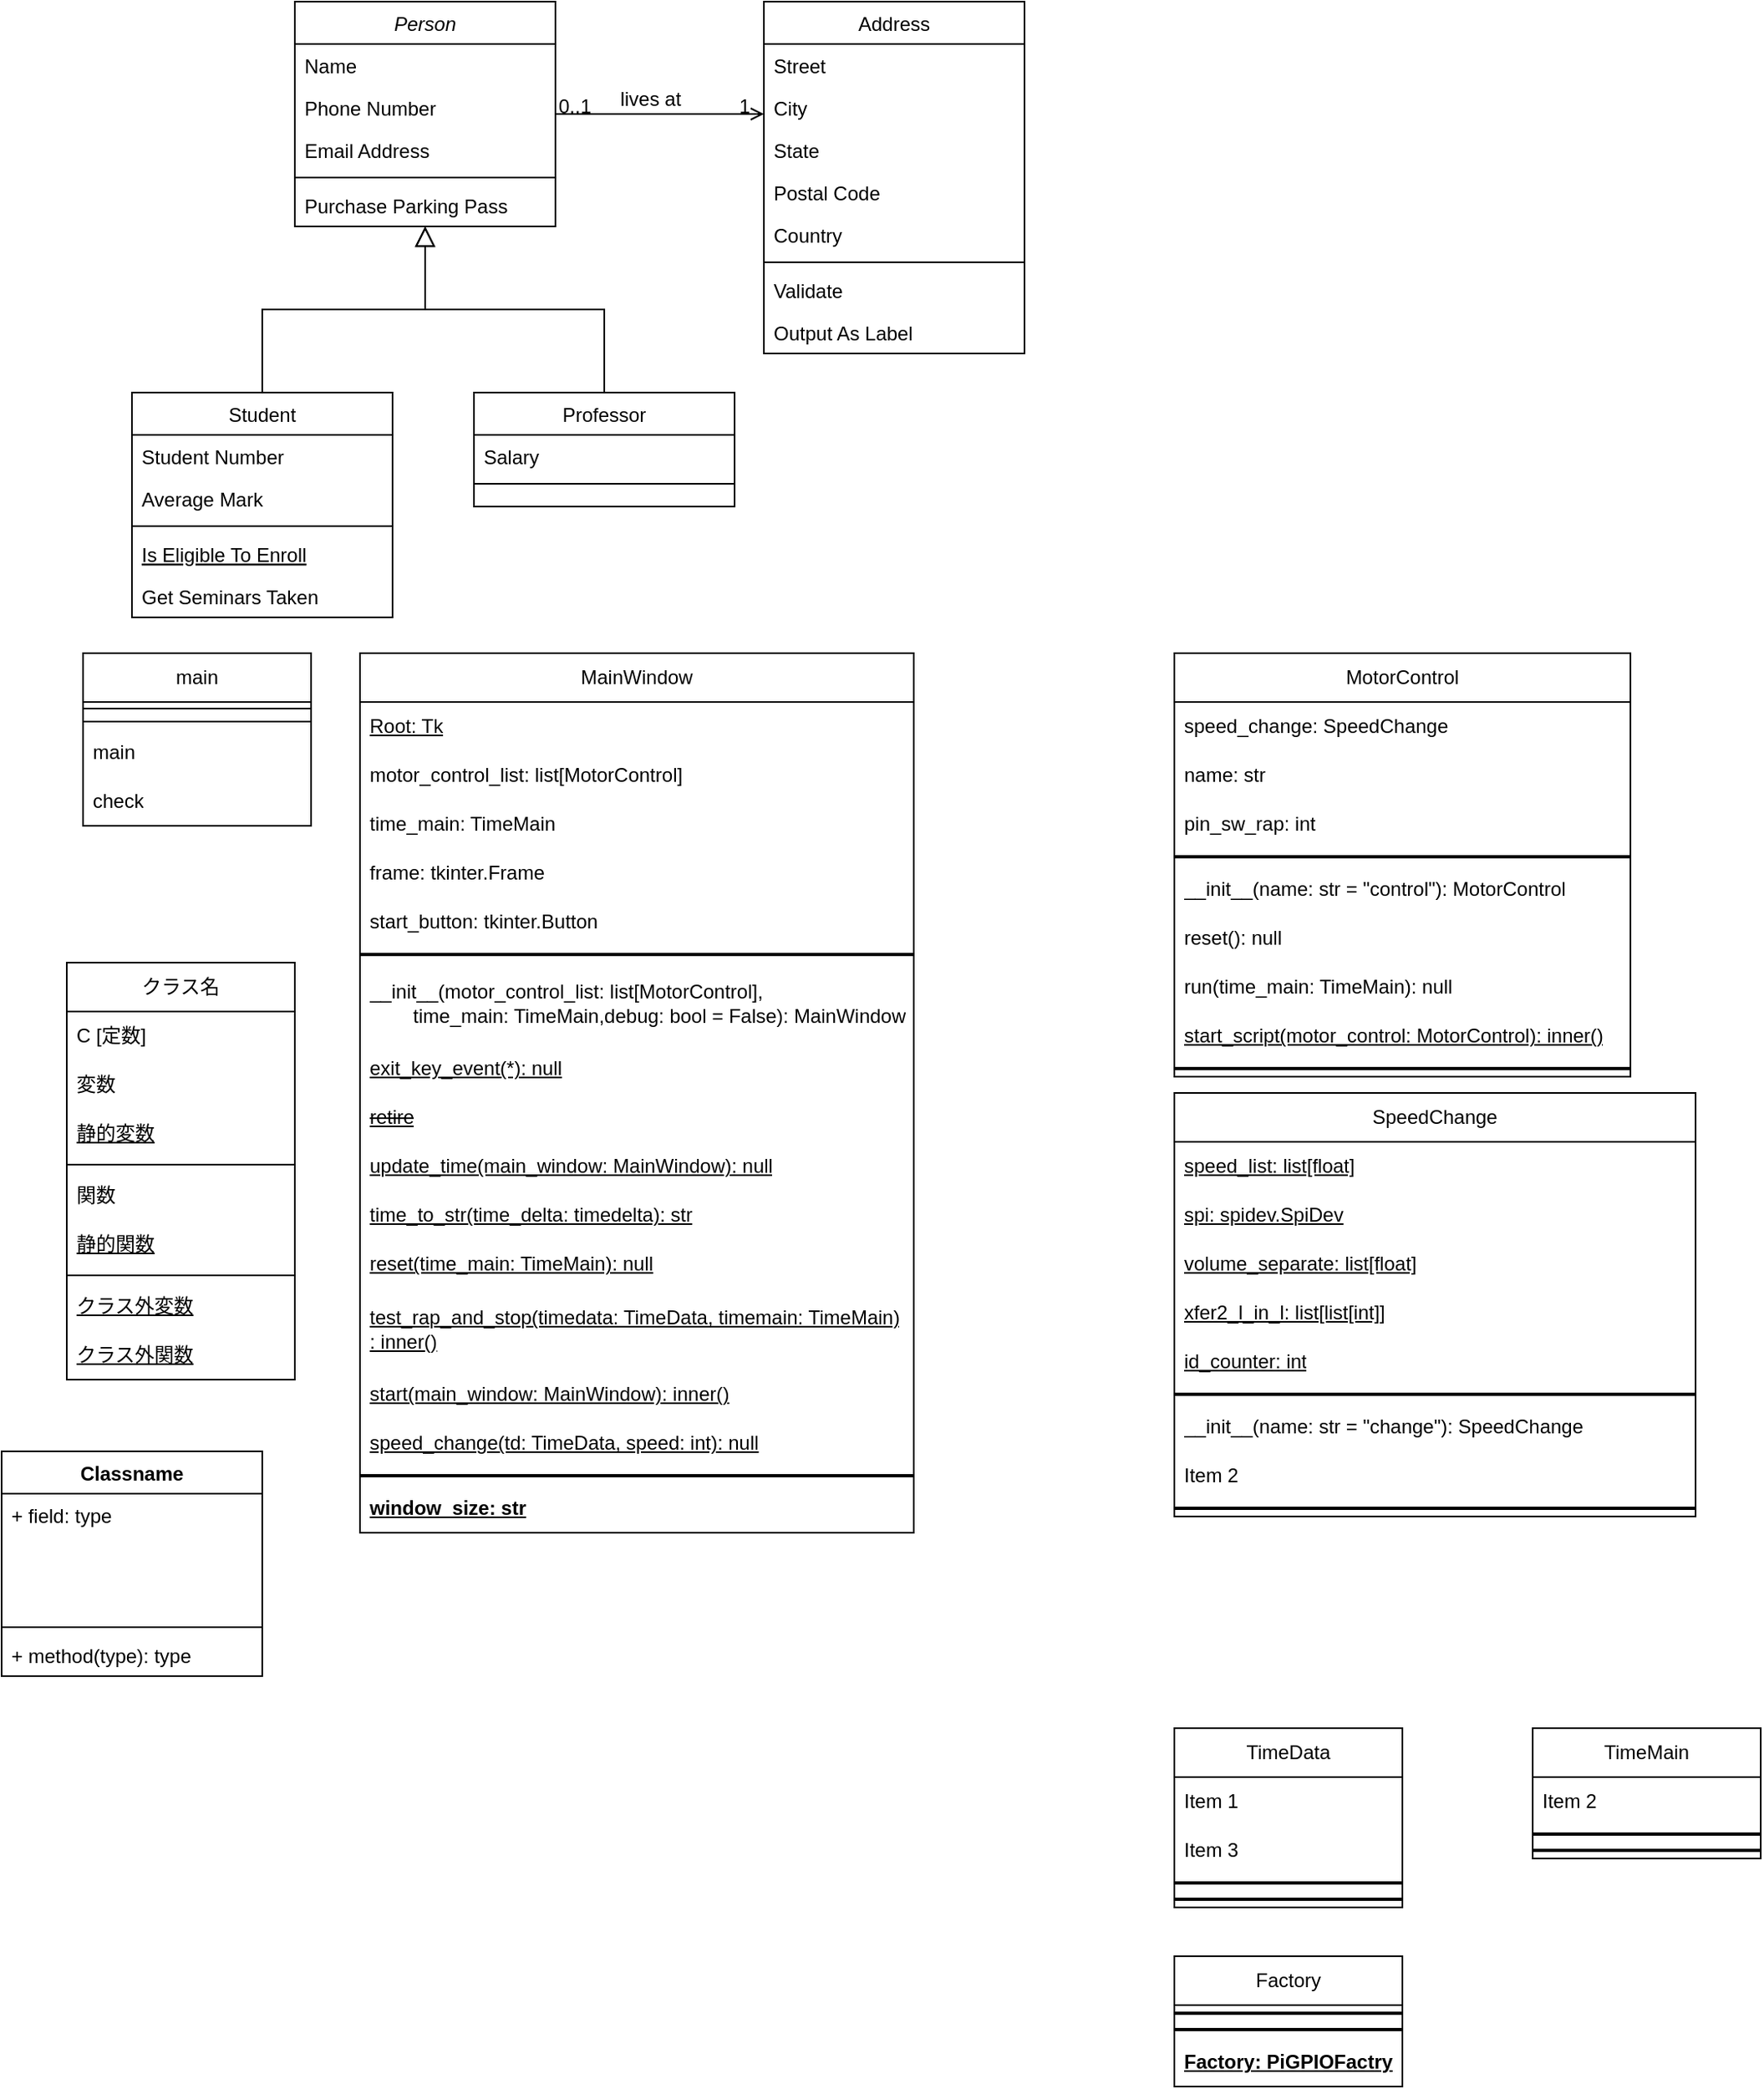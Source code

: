 <mxfile version="21.8.1" type="github">
  <diagram id="C5RBs43oDa-KdzZeNtuy" name="Page-1">
    <mxGraphModel dx="775" dy="405" grid="1" gridSize="10" guides="1" tooltips="1" connect="1" arrows="1" fold="1" page="1" pageScale="1" pageWidth="827" pageHeight="1169" math="0" shadow="0">
      <root>
        <mxCell id="WIyWlLk6GJQsqaUBKTNV-0" />
        <mxCell id="WIyWlLk6GJQsqaUBKTNV-1" parent="WIyWlLk6GJQsqaUBKTNV-0" />
        <mxCell id="zkfFHV4jXpPFQw0GAbJ--0" value="Person" style="swimlane;fontStyle=2;align=center;verticalAlign=top;childLayout=stackLayout;horizontal=1;startSize=26;horizontalStack=0;resizeParent=1;resizeLast=0;collapsible=1;marginBottom=0;rounded=0;shadow=0;strokeWidth=1;" parent="WIyWlLk6GJQsqaUBKTNV-1" vertex="1">
          <mxGeometry x="220" y="120" width="160" height="138" as="geometry">
            <mxRectangle x="220" y="120" width="160" height="26" as="alternateBounds" />
          </mxGeometry>
        </mxCell>
        <mxCell id="zkfFHV4jXpPFQw0GAbJ--1" value="Name" style="text;align=left;verticalAlign=top;spacingLeft=4;spacingRight=4;overflow=hidden;rotatable=0;points=[[0,0.5],[1,0.5]];portConstraint=eastwest;" parent="zkfFHV4jXpPFQw0GAbJ--0" vertex="1">
          <mxGeometry y="26" width="160" height="26" as="geometry" />
        </mxCell>
        <mxCell id="zkfFHV4jXpPFQw0GAbJ--2" value="Phone Number" style="text;align=left;verticalAlign=top;spacingLeft=4;spacingRight=4;overflow=hidden;rotatable=0;points=[[0,0.5],[1,0.5]];portConstraint=eastwest;rounded=0;shadow=0;html=0;" parent="zkfFHV4jXpPFQw0GAbJ--0" vertex="1">
          <mxGeometry y="52" width="160" height="26" as="geometry" />
        </mxCell>
        <mxCell id="zkfFHV4jXpPFQw0GAbJ--3" value="Email Address" style="text;align=left;verticalAlign=top;spacingLeft=4;spacingRight=4;overflow=hidden;rotatable=0;points=[[0,0.5],[1,0.5]];portConstraint=eastwest;rounded=0;shadow=0;html=0;" parent="zkfFHV4jXpPFQw0GAbJ--0" vertex="1">
          <mxGeometry y="78" width="160" height="26" as="geometry" />
        </mxCell>
        <mxCell id="zkfFHV4jXpPFQw0GAbJ--4" value="" style="line;html=1;strokeWidth=1;align=left;verticalAlign=middle;spacingTop=-1;spacingLeft=3;spacingRight=3;rotatable=0;labelPosition=right;points=[];portConstraint=eastwest;" parent="zkfFHV4jXpPFQw0GAbJ--0" vertex="1">
          <mxGeometry y="104" width="160" height="8" as="geometry" />
        </mxCell>
        <mxCell id="zkfFHV4jXpPFQw0GAbJ--5" value="Purchase Parking Pass" style="text;align=left;verticalAlign=top;spacingLeft=4;spacingRight=4;overflow=hidden;rotatable=0;points=[[0,0.5],[1,0.5]];portConstraint=eastwest;" parent="zkfFHV4jXpPFQw0GAbJ--0" vertex="1">
          <mxGeometry y="112" width="160" height="26" as="geometry" />
        </mxCell>
        <mxCell id="zkfFHV4jXpPFQw0GAbJ--6" value="Student" style="swimlane;fontStyle=0;align=center;verticalAlign=top;childLayout=stackLayout;horizontal=1;startSize=26;horizontalStack=0;resizeParent=1;resizeLast=0;collapsible=1;marginBottom=0;rounded=0;shadow=0;strokeWidth=1;" parent="WIyWlLk6GJQsqaUBKTNV-1" vertex="1">
          <mxGeometry x="120" y="360" width="160" height="138" as="geometry">
            <mxRectangle x="130" y="380" width="160" height="26" as="alternateBounds" />
          </mxGeometry>
        </mxCell>
        <mxCell id="zkfFHV4jXpPFQw0GAbJ--7" value="Student Number" style="text;align=left;verticalAlign=top;spacingLeft=4;spacingRight=4;overflow=hidden;rotatable=0;points=[[0,0.5],[1,0.5]];portConstraint=eastwest;" parent="zkfFHV4jXpPFQw0GAbJ--6" vertex="1">
          <mxGeometry y="26" width="160" height="26" as="geometry" />
        </mxCell>
        <mxCell id="zkfFHV4jXpPFQw0GAbJ--8" value="Average Mark" style="text;align=left;verticalAlign=top;spacingLeft=4;spacingRight=4;overflow=hidden;rotatable=0;points=[[0,0.5],[1,0.5]];portConstraint=eastwest;rounded=0;shadow=0;html=0;" parent="zkfFHV4jXpPFQw0GAbJ--6" vertex="1">
          <mxGeometry y="52" width="160" height="26" as="geometry" />
        </mxCell>
        <mxCell id="zkfFHV4jXpPFQw0GAbJ--9" value="" style="line;html=1;strokeWidth=1;align=left;verticalAlign=middle;spacingTop=-1;spacingLeft=3;spacingRight=3;rotatable=0;labelPosition=right;points=[];portConstraint=eastwest;" parent="zkfFHV4jXpPFQw0GAbJ--6" vertex="1">
          <mxGeometry y="78" width="160" height="8" as="geometry" />
        </mxCell>
        <mxCell id="zkfFHV4jXpPFQw0GAbJ--10" value="Is Eligible To Enroll" style="text;align=left;verticalAlign=top;spacingLeft=4;spacingRight=4;overflow=hidden;rotatable=0;points=[[0,0.5],[1,0.5]];portConstraint=eastwest;fontStyle=4" parent="zkfFHV4jXpPFQw0GAbJ--6" vertex="1">
          <mxGeometry y="86" width="160" height="26" as="geometry" />
        </mxCell>
        <mxCell id="zkfFHV4jXpPFQw0GAbJ--11" value="Get Seminars Taken" style="text;align=left;verticalAlign=top;spacingLeft=4;spacingRight=4;overflow=hidden;rotatable=0;points=[[0,0.5],[1,0.5]];portConstraint=eastwest;" parent="zkfFHV4jXpPFQw0GAbJ--6" vertex="1">
          <mxGeometry y="112" width="160" height="26" as="geometry" />
        </mxCell>
        <mxCell id="zkfFHV4jXpPFQw0GAbJ--12" value="" style="endArrow=block;endSize=10;endFill=0;shadow=0;strokeWidth=1;rounded=0;edgeStyle=elbowEdgeStyle;elbow=vertical;" parent="WIyWlLk6GJQsqaUBKTNV-1" source="zkfFHV4jXpPFQw0GAbJ--6" target="zkfFHV4jXpPFQw0GAbJ--0" edge="1">
          <mxGeometry width="160" relative="1" as="geometry">
            <mxPoint x="200" y="203" as="sourcePoint" />
            <mxPoint x="200" y="203" as="targetPoint" />
          </mxGeometry>
        </mxCell>
        <mxCell id="zkfFHV4jXpPFQw0GAbJ--13" value="Professor" style="swimlane;fontStyle=0;align=center;verticalAlign=top;childLayout=stackLayout;horizontal=1;startSize=26;horizontalStack=0;resizeParent=1;resizeLast=0;collapsible=1;marginBottom=0;rounded=0;shadow=0;strokeWidth=1;" parent="WIyWlLk6GJQsqaUBKTNV-1" vertex="1">
          <mxGeometry x="330" y="360" width="160" height="70" as="geometry">
            <mxRectangle x="340" y="380" width="170" height="26" as="alternateBounds" />
          </mxGeometry>
        </mxCell>
        <mxCell id="zkfFHV4jXpPFQw0GAbJ--14" value="Salary" style="text;align=left;verticalAlign=top;spacingLeft=4;spacingRight=4;overflow=hidden;rotatable=0;points=[[0,0.5],[1,0.5]];portConstraint=eastwest;" parent="zkfFHV4jXpPFQw0GAbJ--13" vertex="1">
          <mxGeometry y="26" width="160" height="26" as="geometry" />
        </mxCell>
        <mxCell id="zkfFHV4jXpPFQw0GAbJ--15" value="" style="line;html=1;strokeWidth=1;align=left;verticalAlign=middle;spacingTop=-1;spacingLeft=3;spacingRight=3;rotatable=0;labelPosition=right;points=[];portConstraint=eastwest;" parent="zkfFHV4jXpPFQw0GAbJ--13" vertex="1">
          <mxGeometry y="52" width="160" height="8" as="geometry" />
        </mxCell>
        <mxCell id="zkfFHV4jXpPFQw0GAbJ--16" value="" style="endArrow=block;endSize=10;endFill=0;shadow=0;strokeWidth=1;rounded=0;edgeStyle=elbowEdgeStyle;elbow=vertical;" parent="WIyWlLk6GJQsqaUBKTNV-1" source="zkfFHV4jXpPFQw0GAbJ--13" target="zkfFHV4jXpPFQw0GAbJ--0" edge="1">
          <mxGeometry width="160" relative="1" as="geometry">
            <mxPoint x="210" y="373" as="sourcePoint" />
            <mxPoint x="310" y="271" as="targetPoint" />
          </mxGeometry>
        </mxCell>
        <mxCell id="zkfFHV4jXpPFQw0GAbJ--17" value="Address" style="swimlane;fontStyle=0;align=center;verticalAlign=top;childLayout=stackLayout;horizontal=1;startSize=26;horizontalStack=0;resizeParent=1;resizeLast=0;collapsible=1;marginBottom=0;rounded=0;shadow=0;strokeWidth=1;" parent="WIyWlLk6GJQsqaUBKTNV-1" vertex="1">
          <mxGeometry x="508" y="120" width="160" height="216" as="geometry">
            <mxRectangle x="550" y="140" width="160" height="26" as="alternateBounds" />
          </mxGeometry>
        </mxCell>
        <mxCell id="zkfFHV4jXpPFQw0GAbJ--18" value="Street" style="text;align=left;verticalAlign=top;spacingLeft=4;spacingRight=4;overflow=hidden;rotatable=0;points=[[0,0.5],[1,0.5]];portConstraint=eastwest;" parent="zkfFHV4jXpPFQw0GAbJ--17" vertex="1">
          <mxGeometry y="26" width="160" height="26" as="geometry" />
        </mxCell>
        <mxCell id="zkfFHV4jXpPFQw0GAbJ--19" value="City" style="text;align=left;verticalAlign=top;spacingLeft=4;spacingRight=4;overflow=hidden;rotatable=0;points=[[0,0.5],[1,0.5]];portConstraint=eastwest;rounded=0;shadow=0;html=0;" parent="zkfFHV4jXpPFQw0GAbJ--17" vertex="1">
          <mxGeometry y="52" width="160" height="26" as="geometry" />
        </mxCell>
        <mxCell id="zkfFHV4jXpPFQw0GAbJ--20" value="State" style="text;align=left;verticalAlign=top;spacingLeft=4;spacingRight=4;overflow=hidden;rotatable=0;points=[[0,0.5],[1,0.5]];portConstraint=eastwest;rounded=0;shadow=0;html=0;" parent="zkfFHV4jXpPFQw0GAbJ--17" vertex="1">
          <mxGeometry y="78" width="160" height="26" as="geometry" />
        </mxCell>
        <mxCell id="zkfFHV4jXpPFQw0GAbJ--21" value="Postal Code" style="text;align=left;verticalAlign=top;spacingLeft=4;spacingRight=4;overflow=hidden;rotatable=0;points=[[0,0.5],[1,0.5]];portConstraint=eastwest;rounded=0;shadow=0;html=0;" parent="zkfFHV4jXpPFQw0GAbJ--17" vertex="1">
          <mxGeometry y="104" width="160" height="26" as="geometry" />
        </mxCell>
        <mxCell id="zkfFHV4jXpPFQw0GAbJ--22" value="Country" style="text;align=left;verticalAlign=top;spacingLeft=4;spacingRight=4;overflow=hidden;rotatable=0;points=[[0,0.5],[1,0.5]];portConstraint=eastwest;rounded=0;shadow=0;html=0;" parent="zkfFHV4jXpPFQw0GAbJ--17" vertex="1">
          <mxGeometry y="130" width="160" height="26" as="geometry" />
        </mxCell>
        <mxCell id="zkfFHV4jXpPFQw0GAbJ--23" value="" style="line;html=1;strokeWidth=1;align=left;verticalAlign=middle;spacingTop=-1;spacingLeft=3;spacingRight=3;rotatable=0;labelPosition=right;points=[];portConstraint=eastwest;" parent="zkfFHV4jXpPFQw0GAbJ--17" vertex="1">
          <mxGeometry y="156" width="160" height="8" as="geometry" />
        </mxCell>
        <mxCell id="zkfFHV4jXpPFQw0GAbJ--24" value="Validate" style="text;align=left;verticalAlign=top;spacingLeft=4;spacingRight=4;overflow=hidden;rotatable=0;points=[[0,0.5],[1,0.5]];portConstraint=eastwest;" parent="zkfFHV4jXpPFQw0GAbJ--17" vertex="1">
          <mxGeometry y="164" width="160" height="26" as="geometry" />
        </mxCell>
        <mxCell id="zkfFHV4jXpPFQw0GAbJ--25" value="Output As Label" style="text;align=left;verticalAlign=top;spacingLeft=4;spacingRight=4;overflow=hidden;rotatable=0;points=[[0,0.5],[1,0.5]];portConstraint=eastwest;" parent="zkfFHV4jXpPFQw0GAbJ--17" vertex="1">
          <mxGeometry y="190" width="160" height="26" as="geometry" />
        </mxCell>
        <mxCell id="zkfFHV4jXpPFQw0GAbJ--26" value="" style="endArrow=open;shadow=0;strokeWidth=1;rounded=0;endFill=1;edgeStyle=elbowEdgeStyle;elbow=vertical;" parent="WIyWlLk6GJQsqaUBKTNV-1" source="zkfFHV4jXpPFQw0GAbJ--0" target="zkfFHV4jXpPFQw0GAbJ--17" edge="1">
          <mxGeometry x="0.5" y="41" relative="1" as="geometry">
            <mxPoint x="380" y="192" as="sourcePoint" />
            <mxPoint x="540" y="192" as="targetPoint" />
            <mxPoint x="-40" y="32" as="offset" />
          </mxGeometry>
        </mxCell>
        <mxCell id="zkfFHV4jXpPFQw0GAbJ--27" value="0..1" style="resizable=0;align=left;verticalAlign=bottom;labelBackgroundColor=none;fontSize=12;" parent="zkfFHV4jXpPFQw0GAbJ--26" connectable="0" vertex="1">
          <mxGeometry x="-1" relative="1" as="geometry">
            <mxPoint y="4" as="offset" />
          </mxGeometry>
        </mxCell>
        <mxCell id="zkfFHV4jXpPFQw0GAbJ--28" value="1" style="resizable=0;align=right;verticalAlign=bottom;labelBackgroundColor=none;fontSize=12;" parent="zkfFHV4jXpPFQw0GAbJ--26" connectable="0" vertex="1">
          <mxGeometry x="1" relative="1" as="geometry">
            <mxPoint x="-7" y="4" as="offset" />
          </mxGeometry>
        </mxCell>
        <mxCell id="zkfFHV4jXpPFQw0GAbJ--29" value="lives at" style="text;html=1;resizable=0;points=[];;align=center;verticalAlign=middle;labelBackgroundColor=none;rounded=0;shadow=0;strokeWidth=1;fontSize=12;" parent="zkfFHV4jXpPFQw0GAbJ--26" vertex="1" connectable="0">
          <mxGeometry x="0.5" y="49" relative="1" as="geometry">
            <mxPoint x="-38" y="40" as="offset" />
          </mxGeometry>
        </mxCell>
        <mxCell id="kll1zph4S7_ou4rOYK9s-12" value="main" style="swimlane;fontStyle=0;childLayout=stackLayout;horizontal=1;startSize=30;horizontalStack=0;resizeParent=1;resizeParentMax=0;resizeLast=0;collapsible=1;marginBottom=0;whiteSpace=wrap;html=1;" vertex="1" parent="WIyWlLk6GJQsqaUBKTNV-1">
          <mxGeometry x="90" y="520" width="140" height="106" as="geometry" />
        </mxCell>
        <mxCell id="kll1zph4S7_ou4rOYK9s-20" value="" style="line;html=1;strokeWidth=1;align=left;verticalAlign=middle;spacingTop=-1;spacingLeft=3;spacingRight=3;rotatable=0;labelPosition=right;points=[];portConstraint=eastwest;" vertex="1" parent="kll1zph4S7_ou4rOYK9s-12">
          <mxGeometry y="30" width="140" height="8" as="geometry" />
        </mxCell>
        <mxCell id="kll1zph4S7_ou4rOYK9s-61" value="" style="line;html=1;strokeWidth=1;align=left;verticalAlign=middle;spacingTop=-1;spacingLeft=3;spacingRight=3;rotatable=0;labelPosition=right;points=[];portConstraint=eastwest;" vertex="1" parent="kll1zph4S7_ou4rOYK9s-12">
          <mxGeometry y="38" width="140" height="8" as="geometry" />
        </mxCell>
        <mxCell id="kll1zph4S7_ou4rOYK9s-13" value="main" style="text;strokeColor=none;fillColor=none;align=left;verticalAlign=middle;spacingLeft=4;spacingRight=4;overflow=hidden;points=[[0,0.5],[1,0.5]];portConstraint=eastwest;rotatable=0;whiteSpace=wrap;html=1;" vertex="1" parent="kll1zph4S7_ou4rOYK9s-12">
          <mxGeometry y="46" width="140" height="30" as="geometry" />
        </mxCell>
        <mxCell id="kll1zph4S7_ou4rOYK9s-14" value="check" style="text;strokeColor=none;fillColor=none;align=left;verticalAlign=middle;spacingLeft=4;spacingRight=4;overflow=hidden;points=[[0,0.5],[1,0.5]];portConstraint=eastwest;rotatable=0;whiteSpace=wrap;html=1;" vertex="1" parent="kll1zph4S7_ou4rOYK9s-12">
          <mxGeometry y="76" width="140" height="30" as="geometry" />
        </mxCell>
        <mxCell id="kll1zph4S7_ou4rOYK9s-16" value="MainWindow" style="swimlane;fontStyle=0;childLayout=stackLayout;horizontal=1;startSize=30;horizontalStack=0;resizeParent=1;resizeParentMax=0;resizeLast=0;collapsible=1;marginBottom=0;whiteSpace=wrap;html=1;" vertex="1" parent="WIyWlLk6GJQsqaUBKTNV-1">
          <mxGeometry x="260" y="520" width="340" height="540" as="geometry" />
        </mxCell>
        <mxCell id="kll1zph4S7_ou4rOYK9s-17" value="Root: Tk" style="text;strokeColor=none;fillColor=none;align=left;verticalAlign=middle;spacingLeft=4;spacingRight=4;overflow=hidden;points=[[0,0.5],[1,0.5]];portConstraint=eastwest;rotatable=0;whiteSpace=wrap;html=1;fontStyle=4" vertex="1" parent="kll1zph4S7_ou4rOYK9s-16">
          <mxGeometry y="30" width="340" height="30" as="geometry" />
        </mxCell>
        <mxCell id="kll1zph4S7_ou4rOYK9s-18" value="motor_control_list: list[MotorControl]" style="text;strokeColor=none;fillColor=none;align=left;verticalAlign=middle;spacingLeft=4;spacingRight=4;overflow=hidden;points=[[0,0.5],[1,0.5]];portConstraint=eastwest;rotatable=0;whiteSpace=wrap;html=1;" vertex="1" parent="kll1zph4S7_ou4rOYK9s-16">
          <mxGeometry y="60" width="340" height="30" as="geometry" />
        </mxCell>
        <mxCell id="kll1zph4S7_ou4rOYK9s-19" value="time_main: TimeMain" style="text;strokeColor=none;fillColor=none;align=left;verticalAlign=middle;spacingLeft=4;spacingRight=4;overflow=hidden;points=[[0,0.5],[1,0.5]];portConstraint=eastwest;rotatable=0;whiteSpace=wrap;html=1;" vertex="1" parent="kll1zph4S7_ou4rOYK9s-16">
          <mxGeometry y="90" width="340" height="30" as="geometry" />
        </mxCell>
        <mxCell id="kll1zph4S7_ou4rOYK9s-93" value="frame: tkinter.Frame" style="text;strokeColor=none;fillColor=none;align=left;verticalAlign=middle;spacingLeft=4;spacingRight=4;overflow=hidden;points=[[0,0.5],[1,0.5]];portConstraint=eastwest;rotatable=0;whiteSpace=wrap;html=1;" vertex="1" parent="kll1zph4S7_ou4rOYK9s-16">
          <mxGeometry y="120" width="340" height="30" as="geometry" />
        </mxCell>
        <mxCell id="kll1zph4S7_ou4rOYK9s-94" value="start_button: tkinter.Button" style="text;strokeColor=none;fillColor=none;align=left;verticalAlign=middle;spacingLeft=4;spacingRight=4;overflow=hidden;points=[[0,0.5],[1,0.5]];portConstraint=eastwest;rotatable=0;whiteSpace=wrap;html=1;" vertex="1" parent="kll1zph4S7_ou4rOYK9s-16">
          <mxGeometry y="150" width="340" height="30" as="geometry" />
        </mxCell>
        <mxCell id="kll1zph4S7_ou4rOYK9s-46" value="" style="line;strokeWidth=2;html=1;" vertex="1" parent="kll1zph4S7_ou4rOYK9s-16">
          <mxGeometry y="180" width="340" height="10" as="geometry" />
        </mxCell>
        <mxCell id="kll1zph4S7_ou4rOYK9s-110" value="__init__(motor_control_list: list[MotorControl], &lt;br&gt;&lt;span style=&quot;white-space: pre;&quot;&gt;&#x9;&lt;/span&gt;time_main: TimeMain,debug: bool = False): MainWindow" style="text;strokeColor=none;fillColor=none;align=left;verticalAlign=middle;spacingLeft=4;spacingRight=4;overflow=hidden;points=[[0,0.5],[1,0.5]];portConstraint=eastwest;rotatable=0;whiteSpace=wrap;html=1;fontStyle=0" vertex="1" parent="kll1zph4S7_ou4rOYK9s-16">
          <mxGeometry y="190" width="340" height="50" as="geometry" />
        </mxCell>
        <mxCell id="kll1zph4S7_ou4rOYK9s-52" value="exit_key_event(*): null" style="text;strokeColor=none;fillColor=none;align=left;verticalAlign=middle;spacingLeft=4;spacingRight=4;overflow=hidden;points=[[0,0.5],[1,0.5]];portConstraint=eastwest;rotatable=0;whiteSpace=wrap;html=1;fontStyle=4" vertex="1" parent="kll1zph4S7_ou4rOYK9s-16">
          <mxGeometry y="240" width="340" height="30" as="geometry" />
        </mxCell>
        <mxCell id="kll1zph4S7_ou4rOYK9s-96" value="&lt;strike&gt;retire&lt;/strike&gt;" style="text;strokeColor=none;fillColor=none;align=left;verticalAlign=middle;spacingLeft=4;spacingRight=4;overflow=hidden;points=[[0,0.5],[1,0.5]];portConstraint=eastwest;rotatable=0;whiteSpace=wrap;html=1;fontStyle=4" vertex="1" parent="kll1zph4S7_ou4rOYK9s-16">
          <mxGeometry y="270" width="340" height="30" as="geometry" />
        </mxCell>
        <mxCell id="kll1zph4S7_ou4rOYK9s-97" value="update_time(main_window: MainWindow): null" style="text;strokeColor=none;fillColor=none;align=left;verticalAlign=middle;spacingLeft=4;spacingRight=4;overflow=hidden;points=[[0,0.5],[1,0.5]];portConstraint=eastwest;rotatable=0;whiteSpace=wrap;html=1;fontStyle=4" vertex="1" parent="kll1zph4S7_ou4rOYK9s-16">
          <mxGeometry y="300" width="340" height="30" as="geometry" />
        </mxCell>
        <mxCell id="kll1zph4S7_ou4rOYK9s-98" value="time_to_str(time_delta: timedelta): str" style="text;strokeColor=none;fillColor=none;align=left;verticalAlign=middle;spacingLeft=4;spacingRight=4;overflow=hidden;points=[[0,0.5],[1,0.5]];portConstraint=eastwest;rotatable=0;whiteSpace=wrap;html=1;fontStyle=4" vertex="1" parent="kll1zph4S7_ou4rOYK9s-16">
          <mxGeometry y="330" width="340" height="30" as="geometry" />
        </mxCell>
        <mxCell id="kll1zph4S7_ou4rOYK9s-99" value="reset(time_main: TimeMain): null" style="text;strokeColor=none;fillColor=none;align=left;verticalAlign=middle;spacingLeft=4;spacingRight=4;overflow=hidden;points=[[0,0.5],[1,0.5]];portConstraint=eastwest;rotatable=0;whiteSpace=wrap;html=1;fontStyle=4" vertex="1" parent="kll1zph4S7_ou4rOYK9s-16">
          <mxGeometry y="360" width="340" height="30" as="geometry" />
        </mxCell>
        <mxCell id="kll1zph4S7_ou4rOYK9s-100" value="test_rap_and_stop(timedata: TimeData, timemain: TimeMain)&lt;br&gt;: inner()" style="text;strokeColor=none;fillColor=none;align=left;verticalAlign=middle;spacingLeft=4;spacingRight=4;overflow=hidden;points=[[0,0.5],[1,0.5]];portConstraint=eastwest;rotatable=0;whiteSpace=wrap;html=1;fontStyle=4" vertex="1" parent="kll1zph4S7_ou4rOYK9s-16">
          <mxGeometry y="390" width="340" height="50" as="geometry" />
        </mxCell>
        <mxCell id="kll1zph4S7_ou4rOYK9s-101" value="start(main_window: MainWindow): inner()" style="text;strokeColor=none;fillColor=none;align=left;verticalAlign=middle;spacingLeft=4;spacingRight=4;overflow=hidden;points=[[0,0.5],[1,0.5]];portConstraint=eastwest;rotatable=0;whiteSpace=wrap;html=1;fontStyle=4" vertex="1" parent="kll1zph4S7_ou4rOYK9s-16">
          <mxGeometry y="440" width="340" height="30" as="geometry" />
        </mxCell>
        <mxCell id="kll1zph4S7_ou4rOYK9s-102" value="speed_change(td: TimeData, speed: int): null" style="text;strokeColor=none;fillColor=none;align=left;verticalAlign=middle;spacingLeft=4;spacingRight=4;overflow=hidden;points=[[0,0.5],[1,0.5]];portConstraint=eastwest;rotatable=0;whiteSpace=wrap;html=1;fontStyle=4" vertex="1" parent="kll1zph4S7_ou4rOYK9s-16">
          <mxGeometry y="470" width="340" height="30" as="geometry" />
        </mxCell>
        <mxCell id="kll1zph4S7_ou4rOYK9s-69" value="" style="line;strokeWidth=2;html=1;" vertex="1" parent="kll1zph4S7_ou4rOYK9s-16">
          <mxGeometry y="500" width="340" height="10" as="geometry" />
        </mxCell>
        <mxCell id="kll1zph4S7_ou4rOYK9s-71" value="window_size: str" style="text;strokeColor=none;fillColor=none;align=left;verticalAlign=middle;spacingLeft=4;spacingRight=4;overflow=hidden;points=[[0,0.5],[1,0.5]];portConstraint=eastwest;rotatable=0;whiteSpace=wrap;html=1;fontStyle=5" vertex="1" parent="kll1zph4S7_ou4rOYK9s-16">
          <mxGeometry y="510" width="340" height="30" as="geometry" />
        </mxCell>
        <mxCell id="kll1zph4S7_ou4rOYK9s-21" value="MotorControl" style="swimlane;fontStyle=0;childLayout=stackLayout;horizontal=1;startSize=30;horizontalStack=0;resizeParent=1;resizeParentMax=0;resizeLast=0;collapsible=1;marginBottom=0;whiteSpace=wrap;html=1;container=0;" vertex="1" parent="WIyWlLk6GJQsqaUBKTNV-1">
          <mxGeometry x="760" y="520" width="280" height="260" as="geometry" />
        </mxCell>
        <mxCell id="kll1zph4S7_ou4rOYK9s-24" value="speed_change: SpeedChange" style="text;strokeColor=none;fillColor=none;align=left;verticalAlign=middle;spacingLeft=4;spacingRight=4;overflow=hidden;points=[[0,0.5],[1,0.5]];portConstraint=eastwest;rotatable=0;whiteSpace=wrap;html=1;container=0;" vertex="1" parent="kll1zph4S7_ou4rOYK9s-21">
          <mxGeometry y="30" width="280" height="30" as="geometry" />
        </mxCell>
        <mxCell id="kll1zph4S7_ou4rOYK9s-103" value="name: str" style="text;strokeColor=none;fillColor=none;align=left;verticalAlign=middle;spacingLeft=4;spacingRight=4;overflow=hidden;points=[[0,0.5],[1,0.5]];portConstraint=eastwest;rotatable=0;whiteSpace=wrap;html=1;container=0;" vertex="1" parent="kll1zph4S7_ou4rOYK9s-21">
          <mxGeometry y="60" width="280" height="30" as="geometry" />
        </mxCell>
        <mxCell id="kll1zph4S7_ou4rOYK9s-104" value="pin_sw_rap: int" style="text;strokeColor=none;fillColor=none;align=left;verticalAlign=middle;spacingLeft=4;spacingRight=4;overflow=hidden;points=[[0,0.5],[1,0.5]];portConstraint=eastwest;rotatable=0;whiteSpace=wrap;html=1;container=0;" vertex="1" parent="kll1zph4S7_ou4rOYK9s-21">
          <mxGeometry y="90" width="280" height="30" as="geometry" />
        </mxCell>
        <mxCell id="kll1zph4S7_ou4rOYK9s-47" value="" style="line;strokeWidth=2;html=1;" vertex="1" parent="kll1zph4S7_ou4rOYK9s-21">
          <mxGeometry y="120" width="280" height="10" as="geometry" />
        </mxCell>
        <mxCell id="kll1zph4S7_ou4rOYK9s-111" value="__init__(name: str = &quot;control&quot;): MotorControl" style="text;strokeColor=none;fillColor=none;align=left;verticalAlign=middle;spacingLeft=4;spacingRight=4;overflow=hidden;points=[[0,0.5],[1,0.5]];portConstraint=eastwest;rotatable=0;whiteSpace=wrap;html=1;container=0;" vertex="1" parent="kll1zph4S7_ou4rOYK9s-21">
          <mxGeometry y="130" width="280" height="30" as="geometry" />
        </mxCell>
        <mxCell id="kll1zph4S7_ou4rOYK9s-23" value="reset(): null" style="text;strokeColor=none;fillColor=none;align=left;verticalAlign=middle;spacingLeft=4;spacingRight=4;overflow=hidden;points=[[0,0.5],[1,0.5]];portConstraint=eastwest;rotatable=0;whiteSpace=wrap;html=1;container=0;" vertex="1" parent="kll1zph4S7_ou4rOYK9s-21">
          <mxGeometry y="160" width="280" height="30" as="geometry" />
        </mxCell>
        <mxCell id="kll1zph4S7_ou4rOYK9s-22" value="run(time_main: TimeMain): null" style="text;strokeColor=none;fillColor=none;align=left;verticalAlign=middle;spacingLeft=4;spacingRight=4;overflow=hidden;points=[[0,0.5],[1,0.5]];portConstraint=eastwest;rotatable=0;whiteSpace=wrap;html=1;container=0;" vertex="1" parent="kll1zph4S7_ou4rOYK9s-21">
          <mxGeometry y="190" width="280" height="30" as="geometry" />
        </mxCell>
        <mxCell id="kll1zph4S7_ou4rOYK9s-105" value="start_script(motor_control: MotorControl): inner()" style="text;strokeColor=none;fillColor=none;align=left;verticalAlign=middle;spacingLeft=4;spacingRight=4;overflow=hidden;points=[[0,0.5],[1,0.5]];portConstraint=eastwest;rotatable=0;whiteSpace=wrap;html=1;container=0;fontStyle=4" vertex="1" parent="kll1zph4S7_ou4rOYK9s-21">
          <mxGeometry y="220" width="280" height="30" as="geometry" />
        </mxCell>
        <mxCell id="kll1zph4S7_ou4rOYK9s-68" value="" style="line;strokeWidth=2;html=1;" vertex="1" parent="kll1zph4S7_ou4rOYK9s-21">
          <mxGeometry y="250" width="280" height="10" as="geometry" />
        </mxCell>
        <mxCell id="kll1zph4S7_ou4rOYK9s-25" value="SpeedChange" style="swimlane;fontStyle=0;childLayout=stackLayout;horizontal=1;startSize=30;horizontalStack=0;resizeParent=1;resizeParentMax=0;resizeLast=0;collapsible=1;marginBottom=0;whiteSpace=wrap;html=1;container=0;" vertex="1" parent="WIyWlLk6GJQsqaUBKTNV-1">
          <mxGeometry x="760" y="790" width="320" height="260" as="geometry" />
        </mxCell>
        <mxCell id="kll1zph4S7_ou4rOYK9s-26" value="speed_list: list[float]" style="text;strokeColor=none;fillColor=none;align=left;verticalAlign=middle;spacingLeft=4;spacingRight=4;overflow=hidden;points=[[0,0.5],[1,0.5]];portConstraint=eastwest;rotatable=0;whiteSpace=wrap;html=1;container=0;fontStyle=4" vertex="1" parent="kll1zph4S7_ou4rOYK9s-25">
          <mxGeometry y="30" width="320" height="30" as="geometry" />
        </mxCell>
        <mxCell id="kll1zph4S7_ou4rOYK9s-106" value="spi: spidev.SpiDev" style="text;strokeColor=none;fillColor=none;align=left;verticalAlign=middle;spacingLeft=4;spacingRight=4;overflow=hidden;points=[[0,0.5],[1,0.5]];portConstraint=eastwest;rotatable=0;whiteSpace=wrap;html=1;container=0;fontStyle=4" vertex="1" parent="kll1zph4S7_ou4rOYK9s-25">
          <mxGeometry y="60" width="320" height="30" as="geometry" />
        </mxCell>
        <mxCell id="kll1zph4S7_ou4rOYK9s-107" value="volume_separate: list[float]" style="text;strokeColor=none;fillColor=none;align=left;verticalAlign=middle;spacingLeft=4;spacingRight=4;overflow=hidden;points=[[0,0.5],[1,0.5]];portConstraint=eastwest;rotatable=0;whiteSpace=wrap;html=1;container=0;fontStyle=4" vertex="1" parent="kll1zph4S7_ou4rOYK9s-25">
          <mxGeometry y="90" width="320" height="30" as="geometry" />
        </mxCell>
        <mxCell id="kll1zph4S7_ou4rOYK9s-108" value="xfer2_l_in_l: list[list[int]]" style="text;strokeColor=none;fillColor=none;align=left;verticalAlign=middle;spacingLeft=4;spacingRight=4;overflow=hidden;points=[[0,0.5],[1,0.5]];portConstraint=eastwest;rotatable=0;whiteSpace=wrap;html=1;container=0;fontStyle=4" vertex="1" parent="kll1zph4S7_ou4rOYK9s-25">
          <mxGeometry y="120" width="320" height="30" as="geometry" />
        </mxCell>
        <mxCell id="kll1zph4S7_ou4rOYK9s-109" value="id_counter: int" style="text;strokeColor=none;fillColor=none;align=left;verticalAlign=middle;spacingLeft=4;spacingRight=4;overflow=hidden;points=[[0,0.5],[1,0.5]];portConstraint=eastwest;rotatable=0;whiteSpace=wrap;html=1;container=0;fontStyle=4" vertex="1" parent="kll1zph4S7_ou4rOYK9s-25">
          <mxGeometry y="150" width="320" height="30" as="geometry" />
        </mxCell>
        <mxCell id="kll1zph4S7_ou4rOYK9s-48" value="" style="line;strokeWidth=2;html=1;" vertex="1" parent="kll1zph4S7_ou4rOYK9s-25">
          <mxGeometry y="180" width="320" height="10" as="geometry" />
        </mxCell>
        <mxCell id="kll1zph4S7_ou4rOYK9s-28" value="__init__(name: str = &quot;change&quot;): SpeedChange" style="text;strokeColor=none;fillColor=none;align=left;verticalAlign=middle;spacingLeft=4;spacingRight=4;overflow=hidden;points=[[0,0.5],[1,0.5]];portConstraint=eastwest;rotatable=0;whiteSpace=wrap;html=1;container=0;" vertex="1" parent="kll1zph4S7_ou4rOYK9s-25">
          <mxGeometry y="190" width="320" height="30" as="geometry" />
        </mxCell>
        <mxCell id="kll1zph4S7_ou4rOYK9s-27" value="Item 2" style="text;strokeColor=none;fillColor=none;align=left;verticalAlign=middle;spacingLeft=4;spacingRight=4;overflow=hidden;points=[[0,0.5],[1,0.5]];portConstraint=eastwest;rotatable=0;whiteSpace=wrap;html=1;container=0;" vertex="1" parent="kll1zph4S7_ou4rOYK9s-25">
          <mxGeometry y="220" width="320" height="30" as="geometry" />
        </mxCell>
        <mxCell id="kll1zph4S7_ou4rOYK9s-67" value="" style="line;strokeWidth=2;html=1;" vertex="1" parent="kll1zph4S7_ou4rOYK9s-25">
          <mxGeometry y="250" width="320" height="10" as="geometry" />
        </mxCell>
        <mxCell id="kll1zph4S7_ou4rOYK9s-29" value="TimeData" style="swimlane;fontStyle=0;childLayout=stackLayout;horizontal=1;startSize=30;horizontalStack=0;resizeParent=1;resizeParentMax=0;resizeLast=0;collapsible=1;marginBottom=0;whiteSpace=wrap;html=1;container=0;" vertex="1" parent="WIyWlLk6GJQsqaUBKTNV-1">
          <mxGeometry x="760" y="1180" width="140" height="110" as="geometry" />
        </mxCell>
        <mxCell id="kll1zph4S7_ou4rOYK9s-43" value="Item 1" style="text;strokeColor=none;fillColor=none;align=left;verticalAlign=middle;spacingLeft=4;spacingRight=4;overflow=hidden;points=[[0,0.5],[1,0.5]];portConstraint=eastwest;rotatable=0;whiteSpace=wrap;html=1;" vertex="1" parent="kll1zph4S7_ou4rOYK9s-29">
          <mxGeometry y="30" width="140" height="30" as="geometry" />
        </mxCell>
        <mxCell id="kll1zph4S7_ou4rOYK9s-45" value="Item 3" style="text;strokeColor=none;fillColor=none;align=left;verticalAlign=middle;spacingLeft=4;spacingRight=4;overflow=hidden;points=[[0,0.5],[1,0.5]];portConstraint=eastwest;rotatable=0;whiteSpace=wrap;html=1;" vertex="1" parent="kll1zph4S7_ou4rOYK9s-29">
          <mxGeometry y="60" width="140" height="30" as="geometry" />
        </mxCell>
        <mxCell id="kll1zph4S7_ou4rOYK9s-65" value="" style="line;strokeWidth=2;html=1;" vertex="1" parent="kll1zph4S7_ou4rOYK9s-29">
          <mxGeometry y="90" width="140" height="10" as="geometry" />
        </mxCell>
        <mxCell id="kll1zph4S7_ou4rOYK9s-49" value="" style="line;strokeWidth=2;html=1;" vertex="1" parent="kll1zph4S7_ou4rOYK9s-29">
          <mxGeometry y="100" width="140" height="10" as="geometry" />
        </mxCell>
        <mxCell id="kll1zph4S7_ou4rOYK9s-37" value="Factory" style="swimlane;fontStyle=0;childLayout=stackLayout;horizontal=1;startSize=30;horizontalStack=0;resizeParent=1;resizeParentMax=0;resizeLast=0;collapsible=1;marginBottom=0;whiteSpace=wrap;html=1;" vertex="1" parent="WIyWlLk6GJQsqaUBKTNV-1">
          <mxGeometry x="760" y="1320" width="140" height="80" as="geometry" />
        </mxCell>
        <mxCell id="kll1zph4S7_ou4rOYK9s-50" value="" style="line;strokeWidth=2;html=1;" vertex="1" parent="kll1zph4S7_ou4rOYK9s-37">
          <mxGeometry y="30" width="140" height="10" as="geometry" />
        </mxCell>
        <mxCell id="kll1zph4S7_ou4rOYK9s-64" value="" style="line;strokeWidth=2;html=1;" vertex="1" parent="kll1zph4S7_ou4rOYK9s-37">
          <mxGeometry y="40" width="140" height="10" as="geometry" />
        </mxCell>
        <mxCell id="kll1zph4S7_ou4rOYK9s-39" value="Factory: PiGPIOFactry" style="text;strokeColor=none;fillColor=none;align=left;verticalAlign=middle;spacingLeft=4;spacingRight=4;overflow=hidden;points=[[0,0.5],[1,0.5]];portConstraint=eastwest;rotatable=0;whiteSpace=wrap;html=1;fontStyle=5" vertex="1" parent="kll1zph4S7_ou4rOYK9s-37">
          <mxGeometry y="50" width="140" height="30" as="geometry" />
        </mxCell>
        <mxCell id="kll1zph4S7_ou4rOYK9s-42" value="TimeMain" style="swimlane;fontStyle=0;childLayout=stackLayout;horizontal=1;startSize=30;horizontalStack=0;resizeParent=1;resizeParentMax=0;resizeLast=0;collapsible=1;marginBottom=0;whiteSpace=wrap;html=1;" vertex="1" parent="WIyWlLk6GJQsqaUBKTNV-1">
          <mxGeometry x="980" y="1180" width="140" height="80" as="geometry" />
        </mxCell>
        <mxCell id="kll1zph4S7_ou4rOYK9s-44" value="Item 2" style="text;strokeColor=none;fillColor=none;align=left;verticalAlign=middle;spacingLeft=4;spacingRight=4;overflow=hidden;points=[[0,0.5],[1,0.5]];portConstraint=eastwest;rotatable=0;whiteSpace=wrap;html=1;" vertex="1" parent="kll1zph4S7_ou4rOYK9s-42">
          <mxGeometry y="30" width="140" height="30" as="geometry" />
        </mxCell>
        <mxCell id="kll1zph4S7_ou4rOYK9s-51" value="" style="line;strokeWidth=2;html=1;" vertex="1" parent="kll1zph4S7_ou4rOYK9s-42">
          <mxGeometry y="60" width="140" height="10" as="geometry" />
        </mxCell>
        <mxCell id="kll1zph4S7_ou4rOYK9s-66" value="" style="line;strokeWidth=2;html=1;" vertex="1" parent="kll1zph4S7_ou4rOYK9s-42">
          <mxGeometry y="70" width="140" height="10" as="geometry" />
        </mxCell>
        <mxCell id="kll1zph4S7_ou4rOYK9s-54" value="クラス名" style="swimlane;fontStyle=0;childLayout=stackLayout;horizontal=1;startSize=30;horizontalStack=0;resizeParent=1;resizeParentMax=0;resizeLast=0;collapsible=1;marginBottom=0;whiteSpace=wrap;html=1;" vertex="1" parent="WIyWlLk6GJQsqaUBKTNV-1">
          <mxGeometry x="80" y="710" width="140" height="256" as="geometry" />
        </mxCell>
        <mxCell id="kll1zph4S7_ou4rOYK9s-60" value="C [定数]" style="text;strokeColor=none;fillColor=none;align=left;verticalAlign=middle;spacingLeft=4;spacingRight=4;overflow=hidden;points=[[0,0.5],[1,0.5]];portConstraint=eastwest;rotatable=0;whiteSpace=wrap;html=1;" vertex="1" parent="kll1zph4S7_ou4rOYK9s-54">
          <mxGeometry y="30" width="140" height="30" as="geometry" />
        </mxCell>
        <mxCell id="kll1zph4S7_ou4rOYK9s-56" value="変数" style="text;strokeColor=none;fillColor=none;align=left;verticalAlign=middle;spacingLeft=4;spacingRight=4;overflow=hidden;points=[[0,0.5],[1,0.5]];portConstraint=eastwest;rotatable=0;whiteSpace=wrap;html=1;" vertex="1" parent="kll1zph4S7_ou4rOYK9s-54">
          <mxGeometry y="60" width="140" height="30" as="geometry" />
        </mxCell>
        <mxCell id="kll1zph4S7_ou4rOYK9s-59" value="静的変数" style="text;strokeColor=none;fillColor=none;align=left;verticalAlign=middle;spacingLeft=4;spacingRight=4;overflow=hidden;points=[[0,0.5],[1,0.5]];portConstraint=eastwest;rotatable=0;whiteSpace=wrap;html=1;fontStyle=4" vertex="1" parent="kll1zph4S7_ou4rOYK9s-54">
          <mxGeometry y="90" width="140" height="30" as="geometry" />
        </mxCell>
        <mxCell id="kll1zph4S7_ou4rOYK9s-55" value="" style="line;html=1;strokeWidth=1;align=left;verticalAlign=middle;spacingTop=-1;spacingLeft=3;spacingRight=3;rotatable=0;labelPosition=right;points=[];portConstraint=eastwest;" vertex="1" parent="kll1zph4S7_ou4rOYK9s-54">
          <mxGeometry y="120" width="140" height="8" as="geometry" />
        </mxCell>
        <mxCell id="kll1zph4S7_ou4rOYK9s-57" value="関数" style="text;strokeColor=none;fillColor=none;align=left;verticalAlign=middle;spacingLeft=4;spacingRight=4;overflow=hidden;points=[[0,0.5],[1,0.5]];portConstraint=eastwest;rotatable=0;whiteSpace=wrap;html=1;" vertex="1" parent="kll1zph4S7_ou4rOYK9s-54">
          <mxGeometry y="128" width="140" height="30" as="geometry" />
        </mxCell>
        <mxCell id="kll1zph4S7_ou4rOYK9s-58" value="&lt;u&gt;静的関数&lt;/u&gt;" style="text;strokeColor=none;fillColor=none;align=left;verticalAlign=middle;spacingLeft=4;spacingRight=4;overflow=hidden;points=[[0,0.5],[1,0.5]];portConstraint=eastwest;rotatable=0;whiteSpace=wrap;html=1;" vertex="1" parent="kll1zph4S7_ou4rOYK9s-54">
          <mxGeometry y="158" width="140" height="30" as="geometry" />
        </mxCell>
        <mxCell id="kll1zph4S7_ou4rOYK9s-62" value="" style="line;html=1;strokeWidth=1;align=left;verticalAlign=middle;spacingTop=-1;spacingLeft=3;spacingRight=3;rotatable=0;labelPosition=right;points=[];portConstraint=eastwest;" vertex="1" parent="kll1zph4S7_ou4rOYK9s-54">
          <mxGeometry y="188" width="140" height="8" as="geometry" />
        </mxCell>
        <mxCell id="kll1zph4S7_ou4rOYK9s-70" value="クラス外変数" style="text;strokeColor=none;fillColor=none;align=left;verticalAlign=middle;spacingLeft=4;spacingRight=4;overflow=hidden;points=[[0,0.5],[1,0.5]];portConstraint=eastwest;rotatable=0;whiteSpace=wrap;html=1;fontStyle=4" vertex="1" parent="kll1zph4S7_ou4rOYK9s-54">
          <mxGeometry y="196" width="140" height="30" as="geometry" />
        </mxCell>
        <mxCell id="kll1zph4S7_ou4rOYK9s-63" value="&lt;u&gt;クラス外関数&lt;/u&gt;" style="text;strokeColor=none;fillColor=none;align=left;verticalAlign=middle;spacingLeft=4;spacingRight=4;overflow=hidden;points=[[0,0.5],[1,0.5]];portConstraint=eastwest;rotatable=0;whiteSpace=wrap;html=1;" vertex="1" parent="kll1zph4S7_ou4rOYK9s-54">
          <mxGeometry y="226" width="140" height="30" as="geometry" />
        </mxCell>
        <mxCell id="kll1zph4S7_ou4rOYK9s-87" value="Classname" style="swimlane;fontStyle=1;align=center;verticalAlign=top;childLayout=stackLayout;horizontal=1;startSize=26;horizontalStack=0;resizeParent=1;resizeParentMax=0;resizeLast=0;collapsible=1;marginBottom=0;whiteSpace=wrap;html=1;" vertex="1" parent="WIyWlLk6GJQsqaUBKTNV-1">
          <mxGeometry x="40" y="1010" width="160" height="138" as="geometry">
            <mxRectangle x="40" y="1010" width="100" height="30" as="alternateBounds" />
          </mxGeometry>
        </mxCell>
        <mxCell id="kll1zph4S7_ou4rOYK9s-88" value="+ field: type" style="text;strokeColor=none;fillColor=none;align=left;verticalAlign=top;spacingLeft=4;spacingRight=4;overflow=hidden;rotatable=0;points=[[0,0.5],[1,0.5]];portConstraint=eastwest;whiteSpace=wrap;html=1;" vertex="1" parent="kll1zph4S7_ou4rOYK9s-87">
          <mxGeometry y="26" width="160" height="26" as="geometry" />
        </mxCell>
        <mxCell id="kll1zph4S7_ou4rOYK9s-92" style="text;strokeColor=none;fillColor=none;align=left;verticalAlign=top;spacingLeft=4;spacingRight=4;overflow=hidden;rotatable=0;points=[[0,0.5],[1,0.5]];portConstraint=eastwest;whiteSpace=wrap;html=1;" vertex="1" parent="kll1zph4S7_ou4rOYK9s-87">
          <mxGeometry y="52" width="160" height="26" as="geometry" />
        </mxCell>
        <mxCell id="kll1zph4S7_ou4rOYK9s-91" style="text;strokeColor=none;fillColor=none;align=left;verticalAlign=top;spacingLeft=4;spacingRight=4;overflow=hidden;rotatable=0;points=[[0,0.5],[1,0.5]];portConstraint=eastwest;whiteSpace=wrap;html=1;" vertex="1" parent="kll1zph4S7_ou4rOYK9s-87">
          <mxGeometry y="78" width="160" height="26" as="geometry" />
        </mxCell>
        <mxCell id="kll1zph4S7_ou4rOYK9s-89" value="" style="line;strokeWidth=1;fillColor=none;align=left;verticalAlign=middle;spacingTop=-1;spacingLeft=3;spacingRight=3;rotatable=0;labelPosition=right;points=[];portConstraint=eastwest;strokeColor=inherit;" vertex="1" parent="kll1zph4S7_ou4rOYK9s-87">
          <mxGeometry y="104" width="160" height="8" as="geometry" />
        </mxCell>
        <mxCell id="kll1zph4S7_ou4rOYK9s-90" value="+ method(type): type" style="text;strokeColor=none;fillColor=none;align=left;verticalAlign=top;spacingLeft=4;spacingRight=4;overflow=hidden;rotatable=0;points=[[0,0.5],[1,0.5]];portConstraint=eastwest;whiteSpace=wrap;html=1;" vertex="1" parent="kll1zph4S7_ou4rOYK9s-87">
          <mxGeometry y="112" width="160" height="26" as="geometry" />
        </mxCell>
      </root>
    </mxGraphModel>
  </diagram>
</mxfile>
